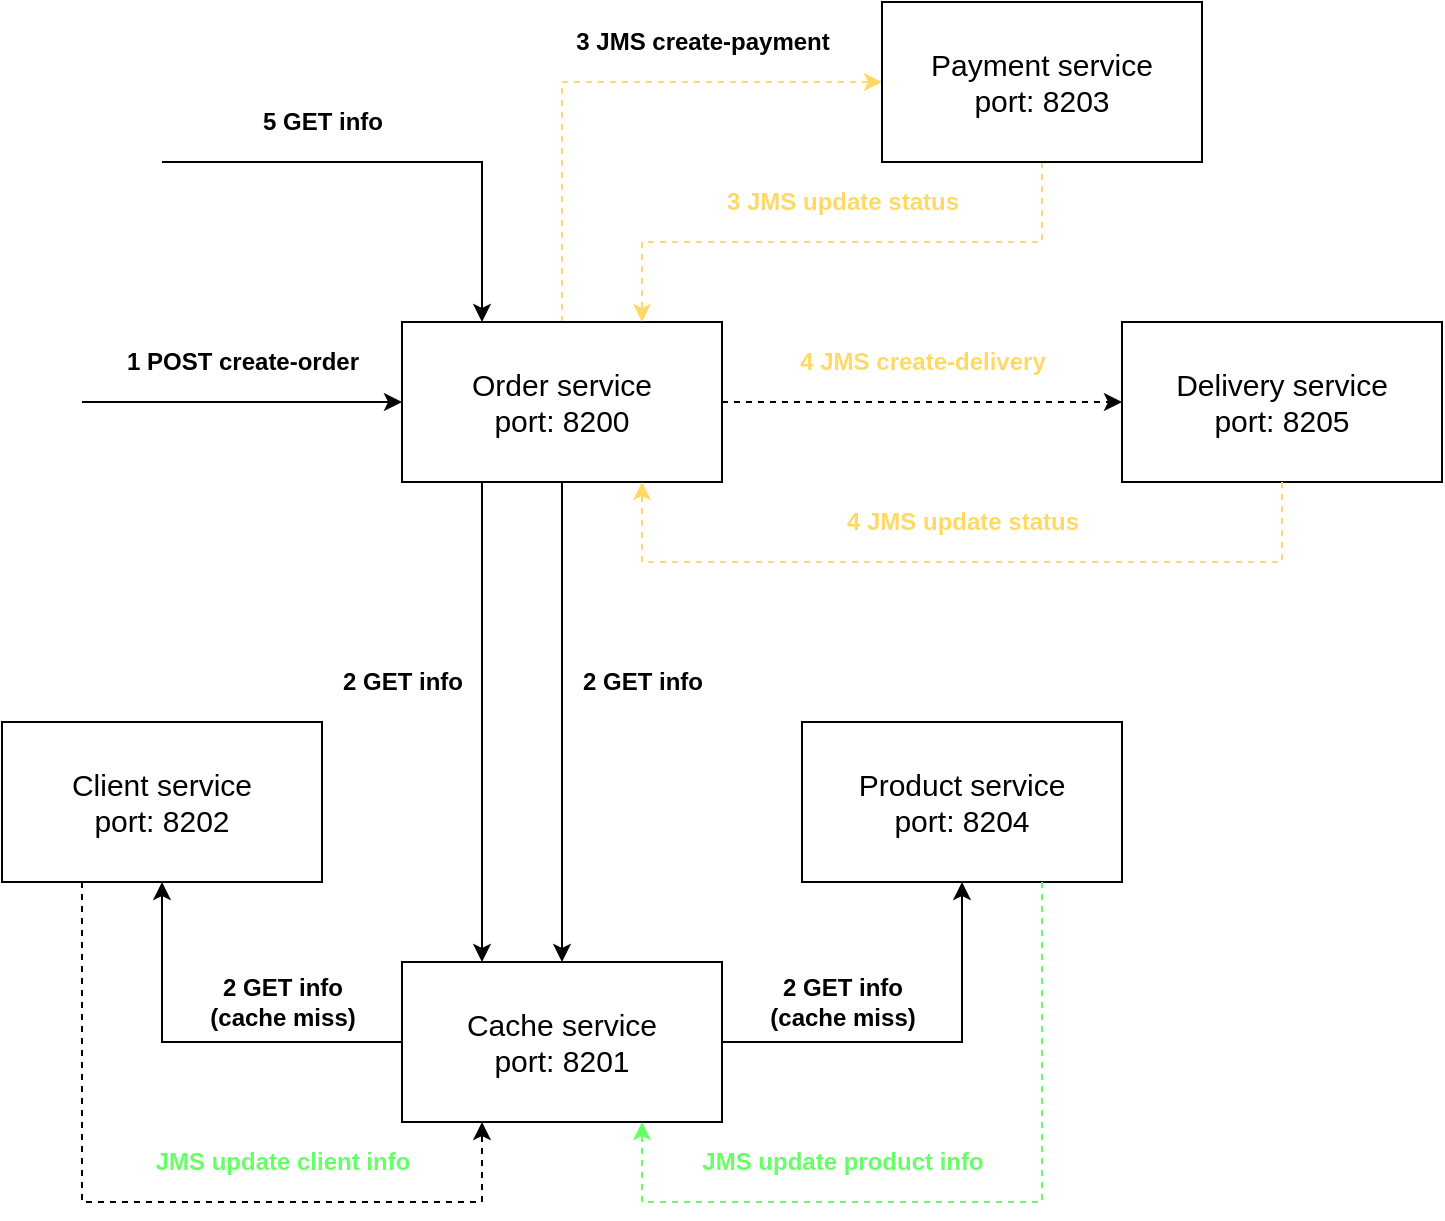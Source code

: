<mxfile version="27.0.5">
  <diagram name="Страница — 1" id="8UcqTXrp8WYUCO0T8Co5">
    <mxGraphModel dx="1234" dy="794" grid="1" gridSize="10" guides="1" tooltips="1" connect="1" arrows="1" fold="1" page="1" pageScale="1" pageWidth="4000" pageHeight="3000" math="0" shadow="0">
      <root>
        <mxCell id="0" />
        <mxCell id="1" parent="0" />
        <mxCell id="ffuKHzGNtkADII17fWWy-15" style="edgeStyle=orthogonalEdgeStyle;rounded=0;orthogonalLoop=1;jettySize=auto;html=1;strokeColor=light-dark(#000000,#FFD966);fillColor=#d80073;entryX=0;entryY=0.5;entryDx=0;entryDy=0;dashed=1;" parent="1" source="ffuKHzGNtkADII17fWWy-1" target="ffuKHzGNtkADII17fWWy-3" edge="1">
          <mxGeometry relative="1" as="geometry" />
        </mxCell>
        <mxCell id="ffuKHzGNtkADII17fWWy-45" style="edgeStyle=orthogonalEdgeStyle;rounded=0;orthogonalLoop=1;jettySize=auto;html=1;exitX=0.5;exitY=0;exitDx=0;exitDy=0;entryX=0;entryY=0.5;entryDx=0;entryDy=0;strokeColor=#FFD966;dashed=1;" parent="1" source="ffuKHzGNtkADII17fWWy-1" target="ffuKHzGNtkADII17fWWy-7" edge="1">
          <mxGeometry relative="1" as="geometry" />
        </mxCell>
        <mxCell id="ffuKHzGNtkADII17fWWy-1" value="&lt;font style=&quot;font-size: 15px;&quot;&gt;Order service&lt;/font&gt;&lt;div&gt;&lt;font style=&quot;font-size: 15px;&quot;&gt;port: 8200&lt;/font&gt;&lt;/div&gt;" style="html=1;whiteSpace=wrap;" parent="1" vertex="1">
          <mxGeometry x="600" y="520" width="160" height="80" as="geometry" />
        </mxCell>
        <mxCell id="ffuKHzGNtkADII17fWWy-3" value="&lt;font style=&quot;font-size: 15px;&quot;&gt;Delivery service&lt;/font&gt;&lt;div&gt;&lt;font style=&quot;font-size: 15px;&quot;&gt;port: 8205&lt;/font&gt;&lt;/div&gt;" style="html=1;whiteSpace=wrap;" parent="1" vertex="1">
          <mxGeometry x="960" y="520" width="160" height="80" as="geometry" />
        </mxCell>
        <mxCell id="ffuKHzGNtkADII17fWWy-22" style="edgeStyle=orthogonalEdgeStyle;rounded=0;orthogonalLoop=1;jettySize=auto;html=1;strokeColor=light-dark(#000000,#66FF66);entryX=0.25;entryY=1;entryDx=0;entryDy=0;dashed=1;" parent="1" source="ffuKHzGNtkADII17fWWy-4" target="ffuKHzGNtkADII17fWWy-6" edge="1">
          <mxGeometry relative="1" as="geometry">
            <mxPoint x="840" y="1090" as="targetPoint" />
            <Array as="points">
              <mxPoint x="440" y="960" />
              <mxPoint x="640" y="960" />
            </Array>
          </mxGeometry>
        </mxCell>
        <mxCell id="ffuKHzGNtkADII17fWWy-4" value="&lt;font style=&quot;font-size: 15px;&quot;&gt;Client&lt;/font&gt;&lt;span style=&quot;font-size: 15px; background-color: transparent; color: light-dark(rgb(0, 0, 0), rgb(255, 255, 255));&quot;&gt;&amp;nbsp;service&lt;/span&gt;&lt;div&gt;&lt;span style=&quot;font-size: 15px; background-color: transparent; color: light-dark(rgb(0, 0, 0), rgb(255, 255, 255));&quot;&gt;port: 8202&lt;/span&gt;&lt;/div&gt;" style="html=1;whiteSpace=wrap;" parent="1" vertex="1">
          <mxGeometry x="400" y="720" width="160" height="80" as="geometry" />
        </mxCell>
        <mxCell id="ffuKHzGNtkADII17fWWy-5" value="&lt;font style=&quot;font-size: 15px;&quot;&gt;Product service&lt;/font&gt;&lt;div&gt;&lt;font style=&quot;font-size: 15px;&quot;&gt;port: 8204&lt;/font&gt;&lt;/div&gt;" style="html=1;whiteSpace=wrap;" parent="1" vertex="1">
          <mxGeometry x="800" y="720" width="160" height="80" as="geometry" />
        </mxCell>
        <mxCell id="ffuKHzGNtkADII17fWWy-6" value="&lt;font style=&quot;font-size: 15px;&quot;&gt;Cache&lt;/font&gt;&lt;span style=&quot;font-size: 15px; background-color: transparent; color: light-dark(rgb(0, 0, 0), rgb(255, 255, 255));&quot;&gt;&amp;nbsp;service&lt;/span&gt;&lt;div&gt;&lt;span style=&quot;font-size: 15px; background-color: transparent; color: light-dark(rgb(0, 0, 0), rgb(255, 255, 255));&quot;&gt;port: 8201&lt;/span&gt;&lt;/div&gt;" style="html=1;whiteSpace=wrap;" parent="1" vertex="1">
          <mxGeometry x="600" y="840" width="160" height="80" as="geometry" />
        </mxCell>
        <mxCell id="ffuKHzGNtkADII17fWWy-37" style="edgeStyle=orthogonalEdgeStyle;rounded=0;orthogonalLoop=1;jettySize=auto;html=1;entryX=0.75;entryY=0;entryDx=0;entryDy=0;strokeColor=#FFD966;dashed=1;" parent="1" source="ffuKHzGNtkADII17fWWy-7" target="ffuKHzGNtkADII17fWWy-1" edge="1">
          <mxGeometry relative="1" as="geometry">
            <mxPoint x="1120" y="720" as="targetPoint" />
            <Array as="points">
              <mxPoint x="920" y="480" />
              <mxPoint x="720" y="480" />
            </Array>
          </mxGeometry>
        </mxCell>
        <mxCell id="ffuKHzGNtkADII17fWWy-7" value="&lt;span style=&quot;font-size: 15px; background-color: transparent; color: light-dark(rgb(0, 0, 0), rgb(255, 255, 255));&quot;&gt;Payment&lt;/span&gt;&lt;span style=&quot;background-color: transparent; color: light-dark(rgb(0, 0, 0), rgb(255, 255, 255)); font-size: 15px;&quot;&gt;&amp;nbsp;service&lt;/span&gt;&lt;div&gt;&lt;span style=&quot;background-color: transparent; color: light-dark(rgb(0, 0, 0), rgb(255, 255, 255)); font-size: 15px;&quot;&gt;port: 8203&lt;/span&gt;&lt;/div&gt;" style="html=1;whiteSpace=wrap;" parent="1" vertex="1">
          <mxGeometry x="840" y="360" width="160" height="80" as="geometry" />
        </mxCell>
        <mxCell id="ffuKHzGNtkADII17fWWy-9" value="" style="endArrow=classic;html=1;rounded=0;entryX=0;entryY=0.5;entryDx=0;entryDy=0;fontColor=light-dark(#000000,#FFFFFF);strokeColor=light-dark(#000000,#FF5900);" parent="1" target="ffuKHzGNtkADII17fWWy-1" edge="1">
          <mxGeometry width="50" height="50" relative="1" as="geometry">
            <mxPoint x="440" y="560" as="sourcePoint" />
            <mxPoint x="970" y="770" as="targetPoint" />
            <Array as="points">
              <mxPoint x="520" y="560" />
            </Array>
          </mxGeometry>
        </mxCell>
        <mxCell id="ffuKHzGNtkADII17fWWy-11" value="" style="endArrow=classic;html=1;rounded=0;exitX=0.5;exitY=1;exitDx=0;exitDy=0;strokeColor=light-dark(#000000,#FF5900);entryX=0.5;entryY=0;entryDx=0;entryDy=0;" parent="1" source="ffuKHzGNtkADII17fWWy-1" target="ffuKHzGNtkADII17fWWy-6" edge="1">
          <mxGeometry width="50" height="50" relative="1" as="geometry">
            <mxPoint x="920" y="820" as="sourcePoint" />
            <mxPoint x="717" y="1040" as="targetPoint" />
            <Array as="points">
              <mxPoint x="680" y="780" />
            </Array>
          </mxGeometry>
        </mxCell>
        <mxCell id="ffuKHzGNtkADII17fWWy-12" value="" style="endArrow=classic;html=1;rounded=0;exitX=0.25;exitY=1;exitDx=0;exitDy=0;entryX=0.25;entryY=0;entryDx=0;entryDy=0;strokeColor=light-dark(#000000,#FF5900);" parent="1" source="ffuKHzGNtkADII17fWWy-1" target="ffuKHzGNtkADII17fWWy-6" edge="1">
          <mxGeometry width="50" height="50" relative="1" as="geometry">
            <mxPoint x="920" y="820" as="sourcePoint" />
            <mxPoint x="970" y="770" as="targetPoint" />
            <Array as="points">
              <mxPoint x="640" y="820" />
            </Array>
          </mxGeometry>
        </mxCell>
        <mxCell id="ffuKHzGNtkADII17fWWy-20" style="edgeStyle=orthogonalEdgeStyle;rounded=0;orthogonalLoop=1;jettySize=auto;html=1;entryX=0.75;entryY=1;entryDx=0;entryDy=0;strokeColor=#66FF66;exitX=0.75;exitY=1;exitDx=0;exitDy=0;dashed=1;" parent="1" source="ffuKHzGNtkADII17fWWy-5" target="ffuKHzGNtkADII17fWWy-6" edge="1">
          <mxGeometry relative="1" as="geometry">
            <mxPoint x="930" y="900" as="sourcePoint" />
            <Array as="points">
              <mxPoint x="920" y="960" />
              <mxPoint x="720" y="960" />
            </Array>
          </mxGeometry>
        </mxCell>
        <mxCell id="ffuKHzGNtkADII17fWWy-35" style="edgeStyle=orthogonalEdgeStyle;rounded=0;orthogonalLoop=1;jettySize=auto;html=1;entryX=0.75;entryY=1;entryDx=0;entryDy=0;strokeColor=#FFD966;exitX=0.5;exitY=1;exitDx=0;exitDy=0;dashed=1;" parent="1" source="ffuKHzGNtkADII17fWWy-3" target="ffuKHzGNtkADII17fWWy-1" edge="1">
          <mxGeometry relative="1" as="geometry">
            <mxPoint x="960" y="720" as="sourcePoint" />
            <Array as="points">
              <mxPoint x="1040" y="640" />
              <mxPoint x="720" y="640" />
            </Array>
          </mxGeometry>
        </mxCell>
        <mxCell id="ffuKHzGNtkADII17fWWy-18" style="edgeStyle=orthogonalEdgeStyle;rounded=0;orthogonalLoop=1;jettySize=auto;html=1;strokeColor=light-dark(#000000,#FF5900);exitX=0;exitY=0.5;exitDx=0;exitDy=0;" parent="1" source="ffuKHzGNtkADII17fWWy-6" edge="1">
          <mxGeometry relative="1" as="geometry">
            <mxPoint x="680" y="920" as="sourcePoint" />
            <mxPoint x="480" y="800" as="targetPoint" />
            <Array as="points">
              <mxPoint x="480" y="880" />
              <mxPoint x="480" y="800" />
            </Array>
          </mxGeometry>
        </mxCell>
        <mxCell id="ffuKHzGNtkADII17fWWy-23" value="1 POST create-order" style="text;align=center;fontStyle=1;verticalAlign=middle;spacingLeft=3;spacingRight=3;rotatable=0;points=[[0,0.5],[1,0.5]];portConstraint=eastwest;html=1;fontColor=light-dark(#000000,#FF5900);" parent="1" vertex="1">
          <mxGeometry x="440" y="530" width="160" height="20" as="geometry" />
        </mxCell>
        <mxCell id="ffuKHzGNtkADII17fWWy-24" value="2 GET info" style="text;align=center;fontStyle=1;verticalAlign=middle;spacingLeft=3;spacingRight=3;strokeColor=none;rotatable=0;points=[[0,0.5],[1,0.5]];portConstraint=eastwest;html=1;fontColor=light-dark(#000000,#FF5900);" parent="1" vertex="1">
          <mxGeometry x="520" y="690" width="160" height="20" as="geometry" />
        </mxCell>
        <mxCell id="ffuKHzGNtkADII17fWWy-25" value="2 GET info" style="text;align=center;fontStyle=1;verticalAlign=middle;spacingLeft=3;spacingRight=3;strokeColor=none;rotatable=0;points=[[0,0.5],[1,0.5]];portConstraint=eastwest;html=1;fontColor=light-dark(#000000,#FF5900);" parent="1" vertex="1">
          <mxGeometry x="640" y="690" width="160" height="20" as="geometry" />
        </mxCell>
        <mxCell id="ffuKHzGNtkADII17fWWy-26" value="2 GET info&lt;div&gt;(cache miss)&lt;/div&gt;" style="text;align=center;fontStyle=1;verticalAlign=middle;spacingLeft=3;spacingRight=3;strokeColor=none;rotatable=0;points=[[0,0.5],[1,0.5]];portConstraint=eastwest;html=1;fontColor=light-dark(#000000,#FF5900);" parent="1" vertex="1">
          <mxGeometry x="460" y="850" width="160" height="20" as="geometry" />
        </mxCell>
        <mxCell id="ffuKHzGNtkADII17fWWy-27" value="2 GET info&lt;div&gt;(cache miss)&lt;/div&gt;" style="text;align=center;fontStyle=1;verticalAlign=middle;spacingLeft=3;spacingRight=3;strokeColor=none;rotatable=0;points=[[0,0.5],[1,0.5]];portConstraint=eastwest;html=1;fontColor=light-dark(#000000,#FF5900);" parent="1" vertex="1">
          <mxGeometry x="740" y="850" width="160" height="20" as="geometry" />
        </mxCell>
        <mxCell id="ffuKHzGNtkADII17fWWy-28" value="JMS update client info" style="text;align=center;fontStyle=1;verticalAlign=middle;spacingLeft=3;spacingRight=3;strokeColor=none;rotatable=0;points=[[0,0.5],[1,0.5]];portConstraint=eastwest;html=1;fontColor=#66FF66;" parent="1" vertex="1">
          <mxGeometry x="460" y="930" width="160" height="20" as="geometry" />
        </mxCell>
        <mxCell id="ffuKHzGNtkADII17fWWy-32" value="3 JMS create-payment" style="text;align=center;fontStyle=1;verticalAlign=middle;spacingLeft=3;spacingRight=3;strokeColor=none;rotatable=0;points=[[0,0.5],[1,0.5]];portConstraint=eastwest;html=1;fontColor=light-dark(#000000,#FFD966);" parent="1" vertex="1">
          <mxGeometry x="670" y="370" width="160" height="20" as="geometry" />
        </mxCell>
        <mxCell id="ffuKHzGNtkADII17fWWy-36" value="4 JMS update&amp;nbsp;&lt;span style=&quot;background-color: transparent;&quot;&gt;status&lt;/span&gt;" style="text;align=center;fontStyle=1;verticalAlign=middle;spacingLeft=3;spacingRight=3;strokeColor=none;rotatable=0;points=[[0,0.5],[1,0.5]];portConstraint=eastwest;html=1;fontColor=#FFD966;" parent="1" vertex="1">
          <mxGeometry x="800" y="610" width="160" height="20" as="geometry" />
        </mxCell>
        <mxCell id="ffuKHzGNtkADII17fWWy-38" value="3 JMS update status" style="text;align=center;fontStyle=1;verticalAlign=middle;spacingLeft=3;spacingRight=3;strokeColor=none;rotatable=0;points=[[0,0.5],[1,0.5]];portConstraint=eastwest;html=1;fontColor=#FFD966;" parent="1" vertex="1">
          <mxGeometry x="740" y="450" width="160" height="20" as="geometry" />
        </mxCell>
        <mxCell id="ffuKHzGNtkADII17fWWy-39" value="&lt;font style=&quot;color: rgb(255, 217, 102);&quot;&gt;4 JMS create-delivery&lt;/font&gt;" style="text;align=center;fontStyle=1;verticalAlign=middle;spacingLeft=3;spacingRight=3;strokeColor=none;rotatable=0;points=[[0,0.5],[1,0.5]];portConstraint=eastwest;html=1;fontColor=light-dark(#000000,#FF0000);" parent="1" vertex="1">
          <mxGeometry x="780" y="530" width="160" height="20" as="geometry" />
        </mxCell>
        <mxCell id="ffuKHzGNtkADII17fWWy-40" value="" style="endArrow=classic;html=1;rounded=0;entryX=0.25;entryY=0;entryDx=0;entryDy=0;strokeColor=light-dark(#000000,#FF5900);" parent="1" target="ffuKHzGNtkADII17fWWy-1" edge="1">
          <mxGeometry width="50" height="50" relative="1" as="geometry">
            <mxPoint x="480" y="440" as="sourcePoint" />
            <mxPoint x="640" y="440" as="targetPoint" />
            <Array as="points">
              <mxPoint x="640" y="440" />
            </Array>
          </mxGeometry>
        </mxCell>
        <mxCell id="ffuKHzGNtkADII17fWWy-41" value="5 GET info" style="text;align=center;fontStyle=1;verticalAlign=middle;spacingLeft=3;spacingRight=3;strokeColor=none;rotatable=0;points=[[0,0.5],[1,0.5]];portConstraint=eastwest;html=1;fontColor=light-dark(#000000,#FF5900);" parent="1" vertex="1">
          <mxGeometry x="480" y="410" width="160" height="20" as="geometry" />
        </mxCell>
        <mxCell id="ffuKHzGNtkADII17fWWy-42" value="JMS update product info" style="text;align=center;fontStyle=1;verticalAlign=middle;spacingLeft=3;spacingRight=3;strokeColor=none;rotatable=0;points=[[0,0.5],[1,0.5]];portConstraint=eastwest;html=1;fontColor=#66FF66;" parent="1" vertex="1">
          <mxGeometry x="740" y="930" width="160" height="20" as="geometry" />
        </mxCell>
        <mxCell id="ffuKHzGNtkADII17fWWy-48" style="edgeStyle=orthogonalEdgeStyle;rounded=0;orthogonalLoop=1;jettySize=auto;html=1;strokeColor=light-dark(#000000,#FF5900);exitX=1;exitY=0.5;exitDx=0;exitDy=0;entryX=0.5;entryY=1;entryDx=0;entryDy=0;" parent="1" source="ffuKHzGNtkADII17fWWy-6" target="ffuKHzGNtkADII17fWWy-5" edge="1">
          <mxGeometry relative="1" as="geometry">
            <mxPoint x="910" y="950" as="sourcePoint" />
            <mxPoint x="790" y="870" as="targetPoint" />
            <Array as="points">
              <mxPoint x="880" y="880" />
            </Array>
          </mxGeometry>
        </mxCell>
      </root>
    </mxGraphModel>
  </diagram>
</mxfile>

